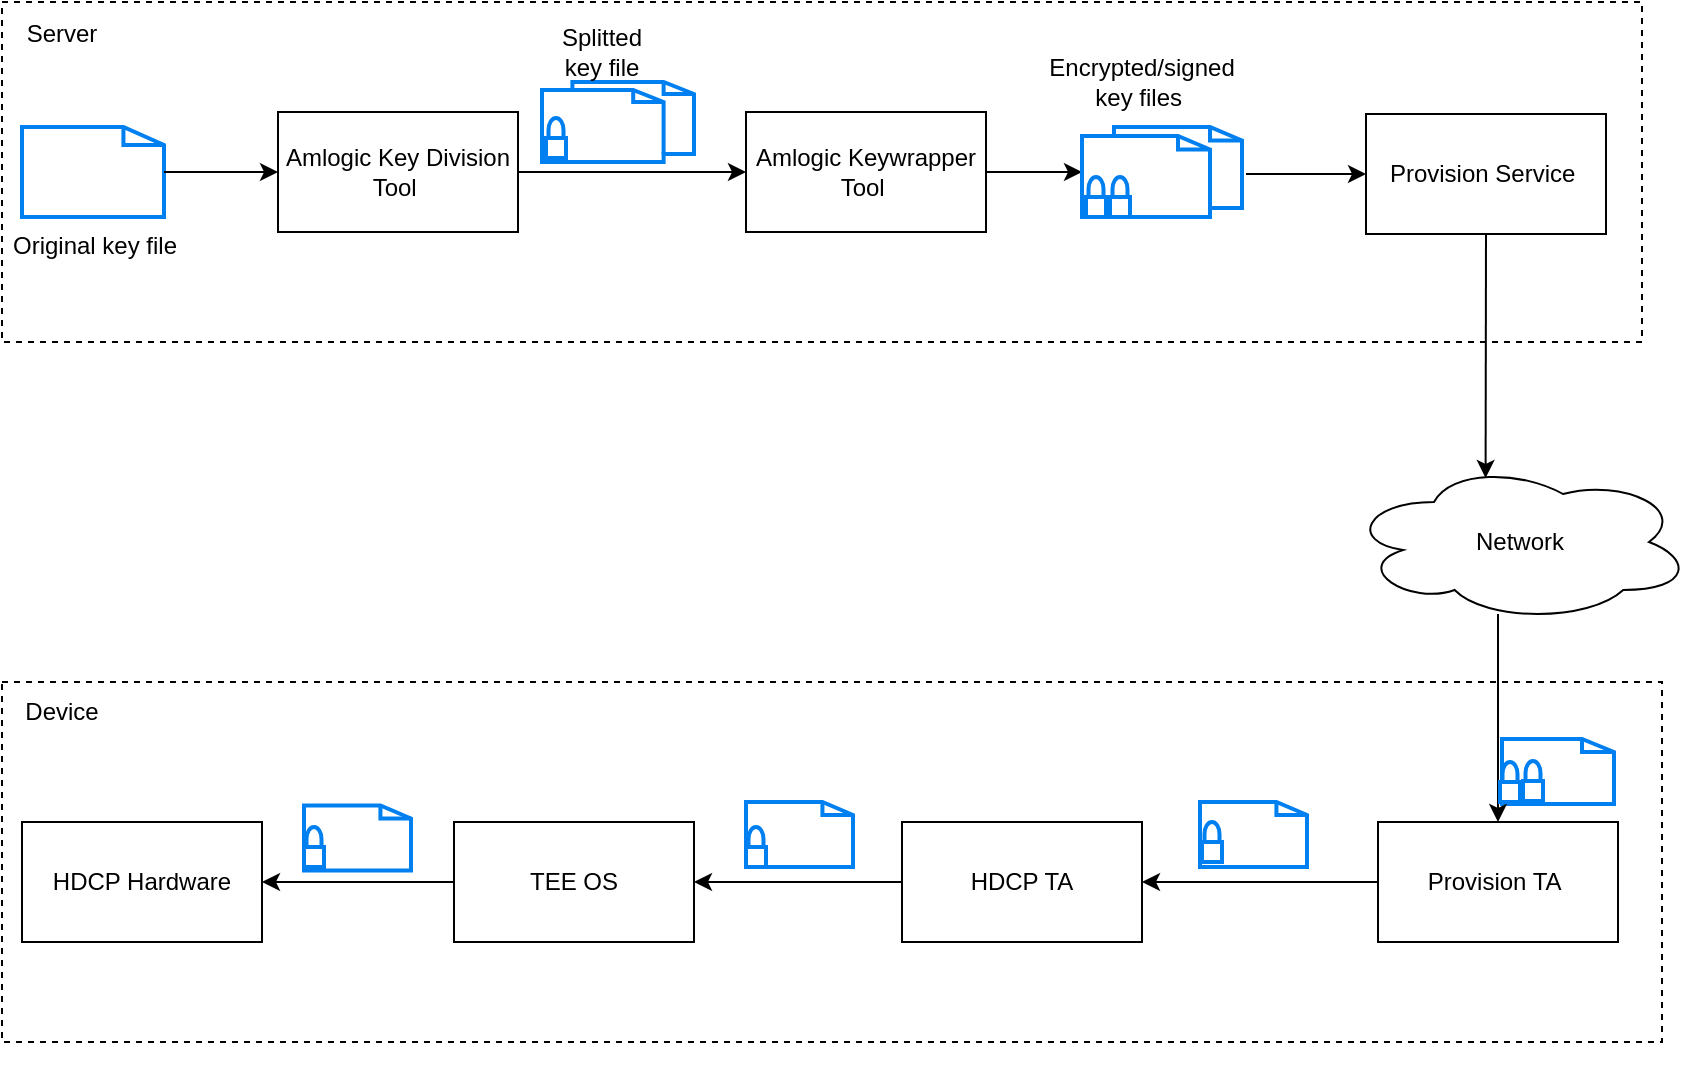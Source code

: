 <mxfile version="22.1.0" type="github">
  <diagram name="Page-1" id="Oi2URwplTFKzTPAcGBmn">
    <mxGraphModel dx="1329" dy="884" grid="1" gridSize="10" guides="1" tooltips="1" connect="1" arrows="1" fold="1" page="1" pageScale="1" pageWidth="827" pageHeight="1169" math="0" shadow="0">
      <root>
        <mxCell id="0" />
        <mxCell id="1" parent="0" />
        <mxCell id="CoVtvvBq3vYbISneMbIC-51" value="&lt;blockquote style=&quot;margin: 0 0 0 40px; border: none; padding: 0px;&quot;&gt;&lt;div style=&quot;&quot;&gt;&lt;br&gt;&lt;/div&gt;&lt;/blockquote&gt;" style="rounded=0;whiteSpace=wrap;html=1;dashed=1;align=center;labelPosition=center;verticalLabelPosition=bottom;verticalAlign=top;" parent="1" vertex="1">
          <mxGeometry y="570" width="830" height="180" as="geometry" />
        </mxCell>
        <mxCell id="CoVtvvBq3vYbISneMbIC-37" value="" style="html=1;verticalLabelPosition=bottom;align=center;labelBackgroundColor=#ffffff;verticalAlign=top;strokeWidth=2;strokeColor=#0080F0;shadow=0;dashed=0;shape=mxgraph.ios7.icons.document;" parent="1" vertex="1">
          <mxGeometry x="750" y="598.5" width="56" height="32.5" as="geometry" />
        </mxCell>
        <mxCell id="CoVtvvBq3vYbISneMbIC-13" value="&lt;blockquote style=&quot;margin: 0 0 0 40px; border: none; padding: 0px;&quot;&gt;&lt;div style=&quot;&quot;&gt;&lt;br&gt;&lt;/div&gt;&lt;/blockquote&gt;" style="rounded=0;whiteSpace=wrap;html=1;dashed=1;align=center;labelPosition=center;verticalLabelPosition=bottom;verticalAlign=top;" parent="1" vertex="1">
          <mxGeometry y="230" width="820" height="170" as="geometry" />
        </mxCell>
        <mxCell id="CoVtvvBq3vYbISneMbIC-1" value="Original key file" style="html=1;verticalLabelPosition=bottom;align=center;labelBackgroundColor=#ffffff;verticalAlign=top;strokeWidth=2;strokeColor=#0080F0;shadow=0;dashed=0;shape=mxgraph.ios7.icons.document;" parent="1" vertex="1">
          <mxGeometry x="10" y="292.5" width="71" height="45" as="geometry" />
        </mxCell>
        <mxCell id="CoVtvvBq3vYbISneMbIC-2" value="Amlogic Key Division Tool&amp;nbsp;" style="rounded=0;whiteSpace=wrap;html=1;" parent="1" vertex="1">
          <mxGeometry x="138" y="285" width="120" height="60" as="geometry" />
        </mxCell>
        <mxCell id="CoVtvvBq3vYbISneMbIC-3" value="Amlogic Keywrapper Tool&amp;nbsp;" style="rounded=0;whiteSpace=wrap;html=1;" parent="1" vertex="1">
          <mxGeometry x="372" y="285" width="120" height="60" as="geometry" />
        </mxCell>
        <mxCell id="CoVtvvBq3vYbISneMbIC-4" value="" style="endArrow=classic;html=1;rounded=0;entryX=0;entryY=0.5;entryDx=0;entryDy=0;" parent="1" source="CoVtvvBq3vYbISneMbIC-1" target="CoVtvvBq3vYbISneMbIC-2" edge="1">
          <mxGeometry width="50" height="50" relative="1" as="geometry">
            <mxPoint x="110" y="320" as="sourcePoint" />
            <mxPoint x="160" y="270" as="targetPoint" />
          </mxGeometry>
        </mxCell>
        <mxCell id="CoVtvvBq3vYbISneMbIC-5" value="" style="endArrow=classic;html=1;rounded=0;exitX=1;exitY=0.5;exitDx=0;exitDy=0;entryX=0;entryY=0.5;entryDx=0;entryDy=0;" parent="1" source="CoVtvvBq3vYbISneMbIC-2" target="CoVtvvBq3vYbISneMbIC-3" edge="1">
          <mxGeometry width="50" height="50" relative="1" as="geometry">
            <mxPoint x="230" y="315" as="sourcePoint" />
            <mxPoint x="389" y="315" as="targetPoint" />
          </mxGeometry>
        </mxCell>
        <mxCell id="CoVtvvBq3vYbISneMbIC-6" value="" style="html=1;verticalLabelPosition=bottom;align=center;labelBackgroundColor=#ffffff;verticalAlign=top;strokeWidth=2;strokeColor=#0080F0;shadow=0;dashed=0;shape=mxgraph.ios7.icons.documents;" parent="1" vertex="1">
          <mxGeometry x="270" y="270" width="76" height="40" as="geometry" />
        </mxCell>
        <mxCell id="CoVtvvBq3vYbISneMbIC-9" value="" style="edgeStyle=orthogonalEdgeStyle;rounded=0;orthogonalLoop=1;jettySize=auto;html=1;exitX=1;exitY=0.5;exitDx=0;exitDy=0;" parent="1" source="CoVtvvBq3vYbISneMbIC-3" target="CoVtvvBq3vYbISneMbIC-7" edge="1">
          <mxGeometry relative="1" as="geometry">
            <mxPoint x="700" y="440" as="targetPoint" />
          </mxGeometry>
        </mxCell>
        <mxCell id="CoVtvvBq3vYbISneMbIC-7" value="" style="html=1;verticalLabelPosition=bottom;align=center;labelBackgroundColor=#ffffff;verticalAlign=top;strokeWidth=2;strokeColor=#0080F0;shadow=0;dashed=0;shape=mxgraph.ios7.icons.documents;" parent="1" vertex="1">
          <mxGeometry x="540" y="292.5" width="80" height="45" as="geometry" />
        </mxCell>
        <mxCell id="CoVtvvBq3vYbISneMbIC-10" value="Provision Service&amp;nbsp;" style="rounded=0;whiteSpace=wrap;html=1;" parent="1" vertex="1">
          <mxGeometry x="682" y="286" width="120" height="60" as="geometry" />
        </mxCell>
        <mxCell id="CoVtvvBq3vYbISneMbIC-11" value="" style="endArrow=classic;html=1;rounded=0;entryX=0;entryY=0.5;entryDx=0;entryDy=0;exitX=1.025;exitY=0.522;exitDx=0;exitDy=0;exitPerimeter=0;" parent="1" source="CoVtvvBq3vYbISneMbIC-7" target="CoVtvvBq3vYbISneMbIC-10" edge="1">
          <mxGeometry width="50" height="50" relative="1" as="geometry">
            <mxPoint x="650" y="320" as="sourcePoint" />
            <mxPoint x="700" y="270" as="targetPoint" />
          </mxGeometry>
        </mxCell>
        <mxCell id="CoVtvvBq3vYbISneMbIC-18" value="Splitted key file" style="text;html=1;strokeColor=none;fillColor=none;align=center;verticalAlign=middle;whiteSpace=wrap;rounded=0;" parent="1" vertex="1">
          <mxGeometry x="270" y="240" width="60" height="30" as="geometry" />
        </mxCell>
        <mxCell id="CoVtvvBq3vYbISneMbIC-19" value="Encrypted/signed key files&amp;nbsp;" style="text;html=1;strokeColor=none;fillColor=none;align=center;verticalAlign=middle;whiteSpace=wrap;rounded=0;" parent="1" vertex="1">
          <mxGeometry x="540" y="255" width="60" height="30" as="geometry" />
        </mxCell>
        <mxCell id="CoVtvvBq3vYbISneMbIC-20" value="Provision TA&amp;nbsp;" style="rounded=0;whiteSpace=wrap;html=1;" parent="1" vertex="1">
          <mxGeometry x="688" y="640" width="120" height="60" as="geometry" />
        </mxCell>
        <mxCell id="CoVtvvBq3vYbISneMbIC-21" value="HDCP TA" style="rounded=0;whiteSpace=wrap;html=1;" parent="1" vertex="1">
          <mxGeometry x="450" y="640" width="120" height="60" as="geometry" />
        </mxCell>
        <mxCell id="CoVtvvBq3vYbISneMbIC-22" value="" style="html=1;verticalLabelPosition=bottom;align=center;labelBackgroundColor=#ffffff;verticalAlign=top;strokeWidth=2;strokeColor=#0080F0;shadow=0;dashed=0;shape=mxgraph.ios7.icons.locked;" parent="1" vertex="1">
          <mxGeometry x="554" y="317.5" width="10" height="20" as="geometry" />
        </mxCell>
        <mxCell id="CoVtvvBq3vYbISneMbIC-23" value="" style="html=1;verticalLabelPosition=bottom;align=center;labelBackgroundColor=#ffffff;verticalAlign=top;strokeWidth=2;strokeColor=#0080F0;shadow=0;dashed=0;shape=mxgraph.ios7.icons.locked;" parent="1" vertex="1">
          <mxGeometry x="542" y="317.5" width="10" height="20" as="geometry" />
        </mxCell>
        <mxCell id="CoVtvvBq3vYbISneMbIC-24" value="" style="html=1;verticalLabelPosition=bottom;align=center;labelBackgroundColor=#ffffff;verticalAlign=top;strokeWidth=2;strokeColor=#0080F0;shadow=0;dashed=0;shape=mxgraph.ios7.icons.locked;" parent="1" vertex="1">
          <mxGeometry x="272" y="288" width="10" height="20" as="geometry" />
        </mxCell>
        <mxCell id="CoVtvvBq3vYbISneMbIC-25" value="Network" style="ellipse;shape=cloud;whiteSpace=wrap;html=1;" parent="1" vertex="1">
          <mxGeometry x="673" y="460" width="172" height="80" as="geometry" />
        </mxCell>
        <mxCell id="CoVtvvBq3vYbISneMbIC-26" value="TEE OS" style="rounded=0;whiteSpace=wrap;html=1;" parent="1" vertex="1">
          <mxGeometry x="226" y="640" width="120" height="60" as="geometry" />
        </mxCell>
        <mxCell id="CoVtvvBq3vYbISneMbIC-27" value="HDCP Hardware" style="rounded=0;whiteSpace=wrap;html=1;" parent="1" vertex="1">
          <mxGeometry x="10" y="640" width="120" height="60" as="geometry" />
        </mxCell>
        <mxCell id="CoVtvvBq3vYbISneMbIC-28" value="" style="endArrow=classic;html=1;rounded=0;exitX=0.5;exitY=1;exitDx=0;exitDy=0;entryX=0.4;entryY=0.1;entryDx=0;entryDy=0;entryPerimeter=0;" parent="1" target="CoVtvvBq3vYbISneMbIC-25" edge="1" source="CoVtvvBq3vYbISneMbIC-10">
          <mxGeometry width="50" height="50" relative="1" as="geometry">
            <mxPoint x="726" y="345" as="sourcePoint" />
            <mxPoint x="536" y="450" as="targetPoint" />
          </mxGeometry>
        </mxCell>
        <mxCell id="CoVtvvBq3vYbISneMbIC-30" value="" style="endArrow=classic;html=1;rounded=0;exitX=0.436;exitY=0.95;exitDx=0;exitDy=0;exitPerimeter=0;entryX=0.5;entryY=0;entryDx=0;entryDy=0;" parent="1" source="CoVtvvBq3vYbISneMbIC-25" target="CoVtvvBq3vYbISneMbIC-20" edge="1">
          <mxGeometry width="50" height="50" relative="1" as="geometry">
            <mxPoint x="820" y="580" as="sourcePoint" />
            <mxPoint x="870" y="530" as="targetPoint" />
          </mxGeometry>
        </mxCell>
        <mxCell id="CoVtvvBq3vYbISneMbIC-31" value="" style="endArrow=classic;html=1;rounded=0;exitX=0;exitY=0.5;exitDx=0;exitDy=0;entryX=1;entryY=0.5;entryDx=0;entryDy=0;" parent="1" source="CoVtvvBq3vYbISneMbIC-20" target="CoVtvvBq3vYbISneMbIC-21" edge="1">
          <mxGeometry width="50" height="50" relative="1" as="geometry">
            <mxPoint x="500" y="570" as="sourcePoint" />
            <mxPoint x="550" y="520" as="targetPoint" />
          </mxGeometry>
        </mxCell>
        <mxCell id="CoVtvvBq3vYbISneMbIC-32" value="" style="endArrow=classic;html=1;rounded=0;exitX=0;exitY=0.5;exitDx=0;exitDy=0;entryX=1;entryY=0.5;entryDx=0;entryDy=0;" parent="1" source="CoVtvvBq3vYbISneMbIC-21" target="CoVtvvBq3vYbISneMbIC-26" edge="1">
          <mxGeometry width="50" height="50" relative="1" as="geometry">
            <mxPoint x="310" y="570" as="sourcePoint" />
            <mxPoint x="360" y="520" as="targetPoint" />
          </mxGeometry>
        </mxCell>
        <mxCell id="CoVtvvBq3vYbISneMbIC-36" value="" style="html=1;verticalLabelPosition=bottom;align=center;labelBackgroundColor=#ffffff;verticalAlign=top;strokeWidth=2;strokeColor=#0080F0;shadow=0;dashed=0;shape=mxgraph.ios7.icons.locked;" parent="1" vertex="1">
          <mxGeometry x="749" y="610" width="10" height="20" as="geometry" />
        </mxCell>
        <mxCell id="CoVtvvBq3vYbISneMbIC-38" value="" style="html=1;verticalLabelPosition=bottom;align=center;labelBackgroundColor=#ffffff;verticalAlign=top;strokeWidth=2;strokeColor=#0080F0;shadow=0;dashed=0;shape=mxgraph.ios7.icons.locked;" parent="1" vertex="1">
          <mxGeometry x="760.5" y="609.5" width="10" height="20" as="geometry" />
        </mxCell>
        <mxCell id="CoVtvvBq3vYbISneMbIC-42" value="" style="html=1;verticalLabelPosition=bottom;align=center;labelBackgroundColor=#ffffff;verticalAlign=top;strokeWidth=2;strokeColor=#0080F0;shadow=0;dashed=0;shape=mxgraph.ios7.icons.document;" parent="1" vertex="1">
          <mxGeometry x="599" y="630" width="53.5" height="32.5" as="geometry" />
        </mxCell>
        <mxCell id="CoVtvvBq3vYbISneMbIC-43" value="" style="html=1;verticalLabelPosition=bottom;align=center;labelBackgroundColor=#ffffff;verticalAlign=top;strokeWidth=2;strokeColor=#0080F0;shadow=0;dashed=0;shape=mxgraph.ios7.icons.locked;" parent="1" vertex="1">
          <mxGeometry x="600" y="640" width="10" height="20" as="geometry" />
        </mxCell>
        <mxCell id="CoVtvvBq3vYbISneMbIC-44" value="" style="html=1;verticalLabelPosition=bottom;align=center;labelBackgroundColor=#ffffff;verticalAlign=top;strokeWidth=2;strokeColor=#0080F0;shadow=0;dashed=0;shape=mxgraph.ios7.icons.document;" parent="1" vertex="1">
          <mxGeometry x="372" y="630" width="53.5" height="32.5" as="geometry" />
        </mxCell>
        <mxCell id="CoVtvvBq3vYbISneMbIC-45" value="" style="html=1;verticalLabelPosition=bottom;align=center;labelBackgroundColor=#ffffff;verticalAlign=top;strokeWidth=2;strokeColor=#0080F0;shadow=0;dashed=0;shape=mxgraph.ios7.icons.locked;" parent="1" vertex="1">
          <mxGeometry x="372" y="642.5" width="10" height="20" as="geometry" />
        </mxCell>
        <mxCell id="CoVtvvBq3vYbISneMbIC-46" value="" style="html=1;verticalLabelPosition=bottom;align=center;labelBackgroundColor=#ffffff;verticalAlign=top;strokeWidth=2;strokeColor=#0080F0;shadow=0;dashed=0;shape=mxgraph.ios7.icons.document;" parent="1" vertex="1">
          <mxGeometry x="151" y="631.75" width="53.5" height="32.5" as="geometry" />
        </mxCell>
        <mxCell id="CoVtvvBq3vYbISneMbIC-47" value="" style="html=1;verticalLabelPosition=bottom;align=center;labelBackgroundColor=#ffffff;verticalAlign=top;strokeWidth=2;strokeColor=#0080F0;shadow=0;dashed=0;shape=mxgraph.ios7.icons.locked;" parent="1" vertex="1">
          <mxGeometry x="151" y="642.5" width="10" height="20" as="geometry" />
        </mxCell>
        <mxCell id="CoVtvvBq3vYbISneMbIC-48" value="" style="endArrow=classic;html=1;rounded=0;entryX=1;entryY=0.5;entryDx=0;entryDy=0;exitX=0;exitY=0.5;exitDx=0;exitDy=0;" parent="1" source="CoVtvvBq3vYbISneMbIC-26" target="CoVtvvBq3vYbISneMbIC-27" edge="1">
          <mxGeometry width="50" height="50" relative="1" as="geometry">
            <mxPoint x="220" y="580" as="sourcePoint" />
            <mxPoint x="270" y="530" as="targetPoint" />
          </mxGeometry>
        </mxCell>
        <mxCell id="CoVtvvBq3vYbISneMbIC-50" value="Server" style="text;html=1;strokeColor=none;fillColor=none;align=center;verticalAlign=middle;whiteSpace=wrap;rounded=0;" parent="1" vertex="1">
          <mxGeometry y="231" width="60" height="30" as="geometry" />
        </mxCell>
        <mxCell id="CoVtvvBq3vYbISneMbIC-52" value="Device" style="text;html=1;strokeColor=none;fillColor=none;align=center;verticalAlign=middle;whiteSpace=wrap;rounded=0;" parent="1" vertex="1">
          <mxGeometry y="570" width="60" height="30" as="geometry" />
        </mxCell>
      </root>
    </mxGraphModel>
  </diagram>
</mxfile>
